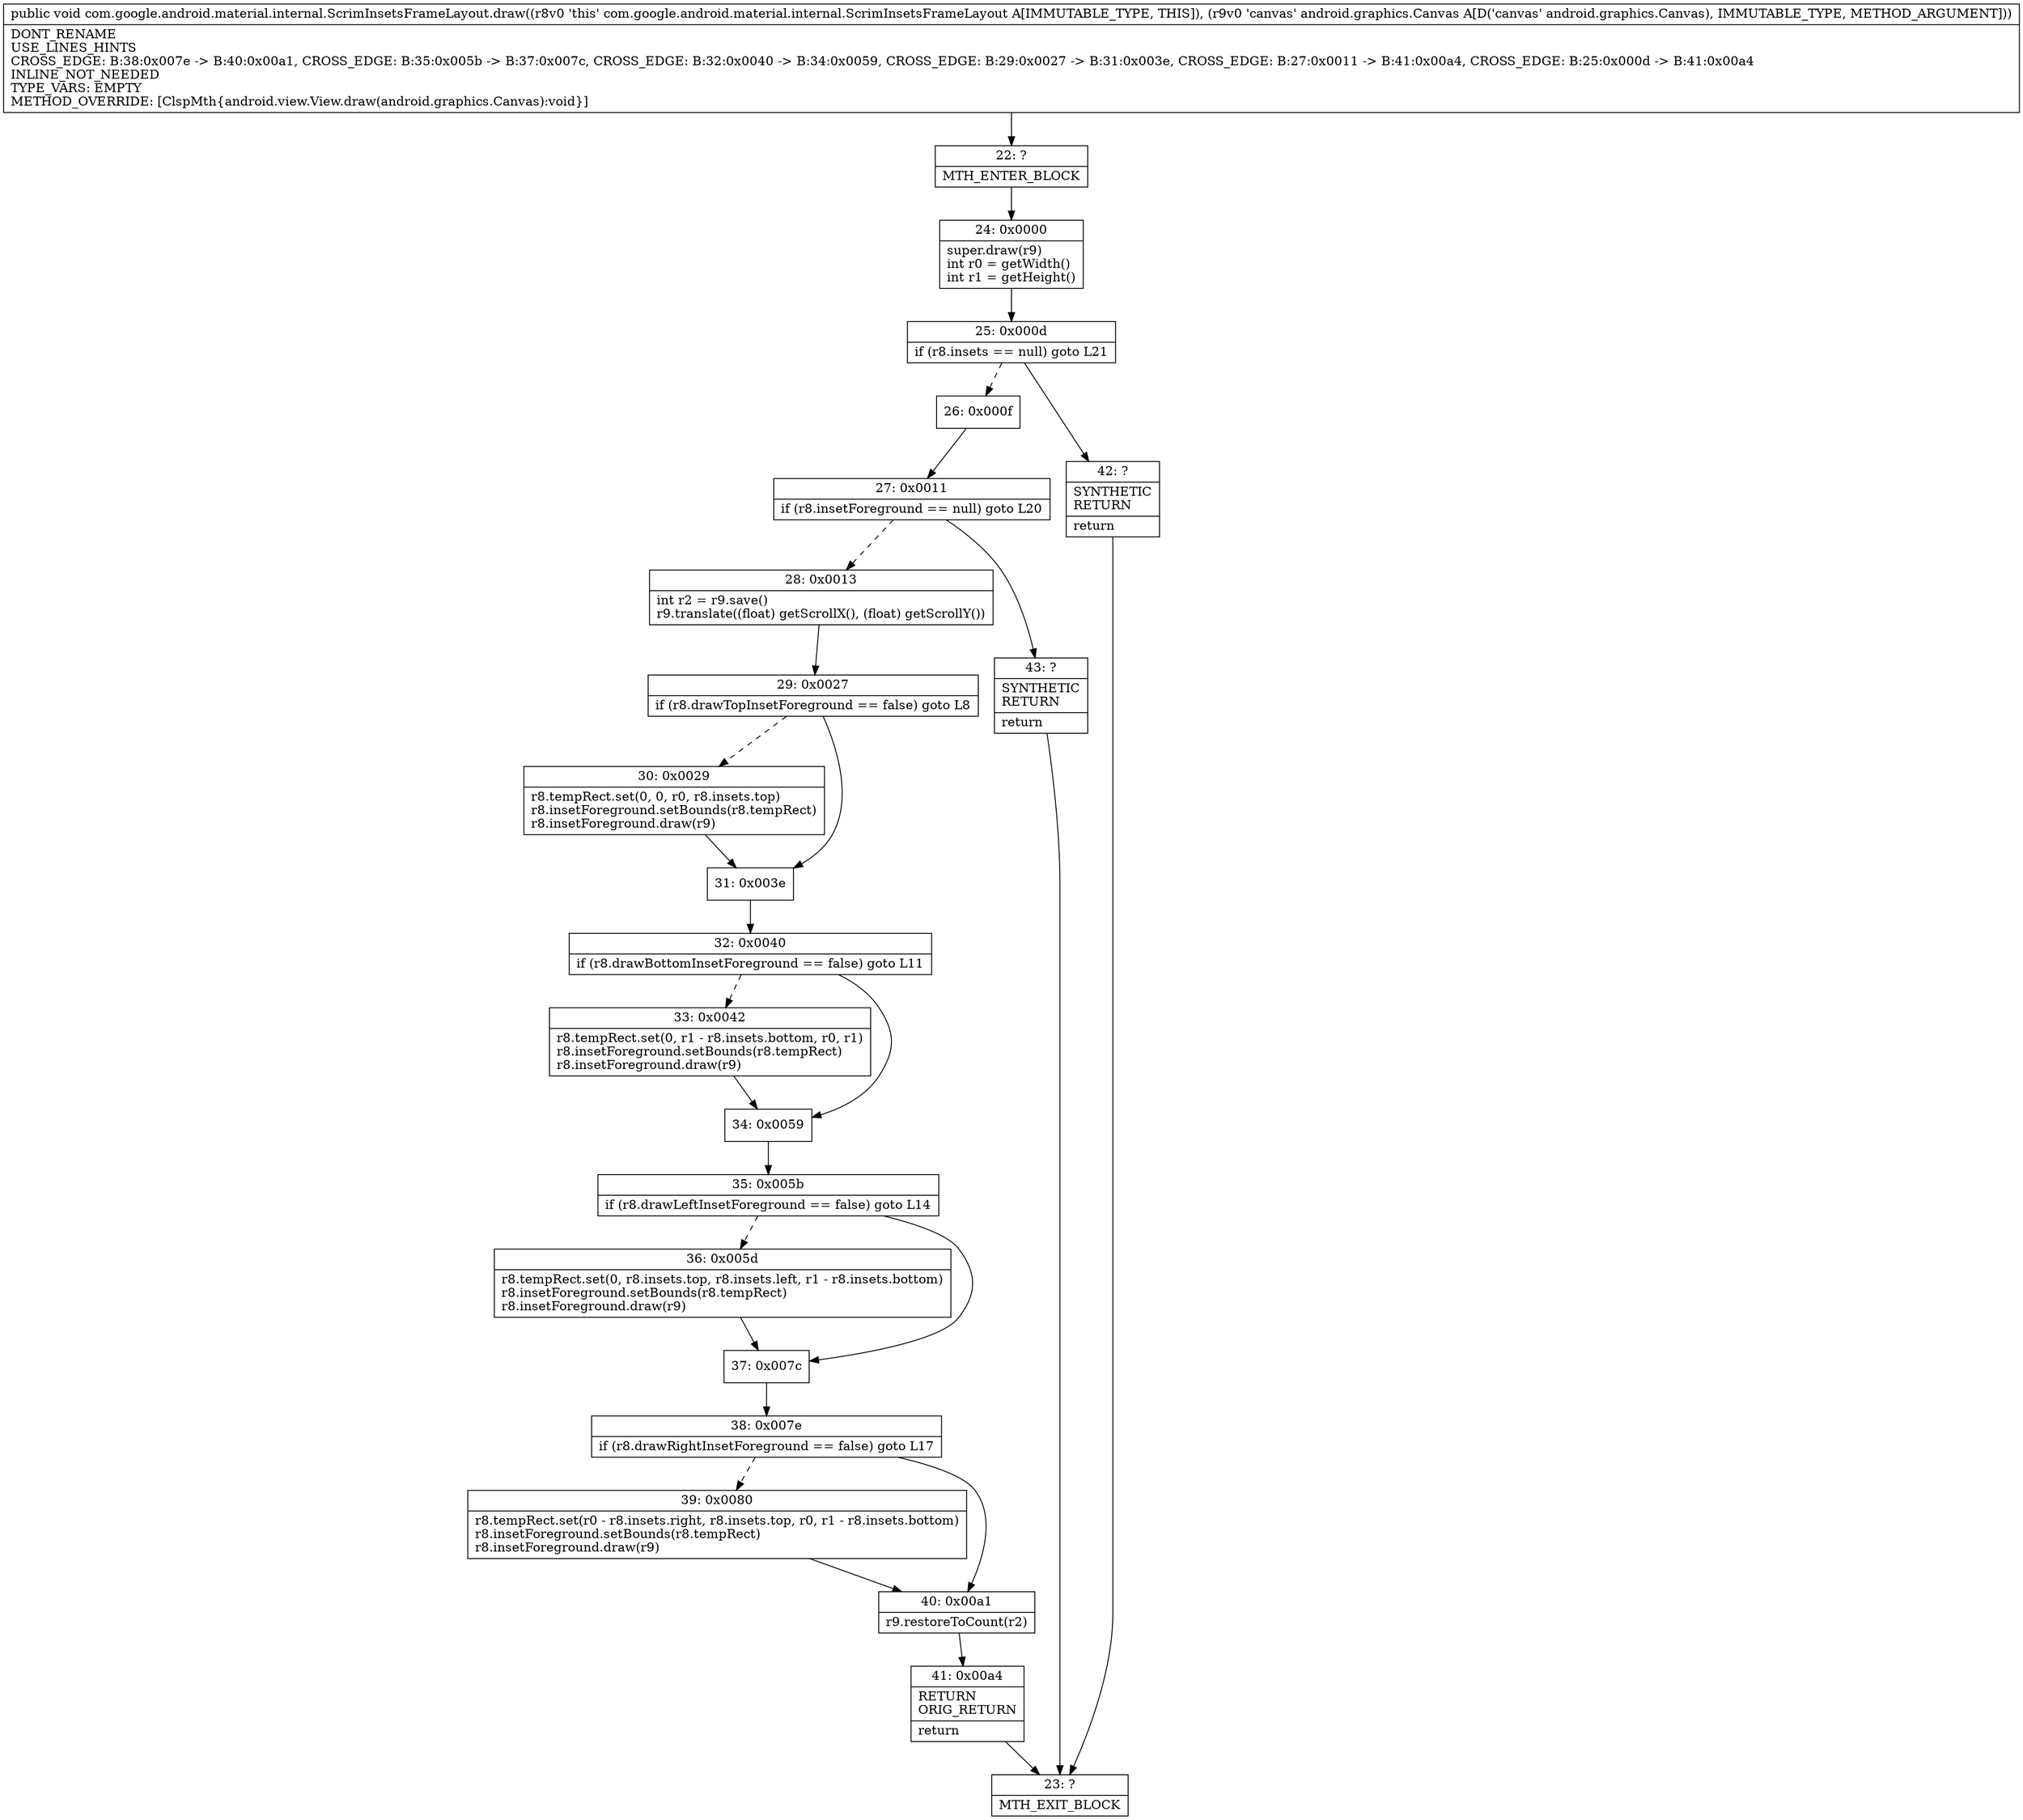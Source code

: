 digraph "CFG forcom.google.android.material.internal.ScrimInsetsFrameLayout.draw(Landroid\/graphics\/Canvas;)V" {
Node_22 [shape=record,label="{22\:\ ?|MTH_ENTER_BLOCK\l}"];
Node_24 [shape=record,label="{24\:\ 0x0000|super.draw(r9)\lint r0 = getWidth()\lint r1 = getHeight()\l}"];
Node_25 [shape=record,label="{25\:\ 0x000d|if (r8.insets == null) goto L21\l}"];
Node_26 [shape=record,label="{26\:\ 0x000f}"];
Node_27 [shape=record,label="{27\:\ 0x0011|if (r8.insetForeground == null) goto L20\l}"];
Node_28 [shape=record,label="{28\:\ 0x0013|int r2 = r9.save()\lr9.translate((float) getScrollX(), (float) getScrollY())\l}"];
Node_29 [shape=record,label="{29\:\ 0x0027|if (r8.drawTopInsetForeground == false) goto L8\l}"];
Node_30 [shape=record,label="{30\:\ 0x0029|r8.tempRect.set(0, 0, r0, r8.insets.top)\lr8.insetForeground.setBounds(r8.tempRect)\lr8.insetForeground.draw(r9)\l}"];
Node_31 [shape=record,label="{31\:\ 0x003e}"];
Node_32 [shape=record,label="{32\:\ 0x0040|if (r8.drawBottomInsetForeground == false) goto L11\l}"];
Node_33 [shape=record,label="{33\:\ 0x0042|r8.tempRect.set(0, r1 \- r8.insets.bottom, r0, r1)\lr8.insetForeground.setBounds(r8.tempRect)\lr8.insetForeground.draw(r9)\l}"];
Node_34 [shape=record,label="{34\:\ 0x0059}"];
Node_35 [shape=record,label="{35\:\ 0x005b|if (r8.drawLeftInsetForeground == false) goto L14\l}"];
Node_36 [shape=record,label="{36\:\ 0x005d|r8.tempRect.set(0, r8.insets.top, r8.insets.left, r1 \- r8.insets.bottom)\lr8.insetForeground.setBounds(r8.tempRect)\lr8.insetForeground.draw(r9)\l}"];
Node_37 [shape=record,label="{37\:\ 0x007c}"];
Node_38 [shape=record,label="{38\:\ 0x007e|if (r8.drawRightInsetForeground == false) goto L17\l}"];
Node_39 [shape=record,label="{39\:\ 0x0080|r8.tempRect.set(r0 \- r8.insets.right, r8.insets.top, r0, r1 \- r8.insets.bottom)\lr8.insetForeground.setBounds(r8.tempRect)\lr8.insetForeground.draw(r9)\l}"];
Node_40 [shape=record,label="{40\:\ 0x00a1|r9.restoreToCount(r2)\l}"];
Node_41 [shape=record,label="{41\:\ 0x00a4|RETURN\lORIG_RETURN\l|return\l}"];
Node_23 [shape=record,label="{23\:\ ?|MTH_EXIT_BLOCK\l}"];
Node_43 [shape=record,label="{43\:\ ?|SYNTHETIC\lRETURN\l|return\l}"];
Node_42 [shape=record,label="{42\:\ ?|SYNTHETIC\lRETURN\l|return\l}"];
MethodNode[shape=record,label="{public void com.google.android.material.internal.ScrimInsetsFrameLayout.draw((r8v0 'this' com.google.android.material.internal.ScrimInsetsFrameLayout A[IMMUTABLE_TYPE, THIS]), (r9v0 'canvas' android.graphics.Canvas A[D('canvas' android.graphics.Canvas), IMMUTABLE_TYPE, METHOD_ARGUMENT]))  | DONT_RENAME\lUSE_LINES_HINTS\lCROSS_EDGE: B:38:0x007e \-\> B:40:0x00a1, CROSS_EDGE: B:35:0x005b \-\> B:37:0x007c, CROSS_EDGE: B:32:0x0040 \-\> B:34:0x0059, CROSS_EDGE: B:29:0x0027 \-\> B:31:0x003e, CROSS_EDGE: B:27:0x0011 \-\> B:41:0x00a4, CROSS_EDGE: B:25:0x000d \-\> B:41:0x00a4\lINLINE_NOT_NEEDED\lTYPE_VARS: EMPTY\lMETHOD_OVERRIDE: [ClspMth\{android.view.View.draw(android.graphics.Canvas):void\}]\l}"];
MethodNode -> Node_22;Node_22 -> Node_24;
Node_24 -> Node_25;
Node_25 -> Node_26[style=dashed];
Node_25 -> Node_42;
Node_26 -> Node_27;
Node_27 -> Node_28[style=dashed];
Node_27 -> Node_43;
Node_28 -> Node_29;
Node_29 -> Node_30[style=dashed];
Node_29 -> Node_31;
Node_30 -> Node_31;
Node_31 -> Node_32;
Node_32 -> Node_33[style=dashed];
Node_32 -> Node_34;
Node_33 -> Node_34;
Node_34 -> Node_35;
Node_35 -> Node_36[style=dashed];
Node_35 -> Node_37;
Node_36 -> Node_37;
Node_37 -> Node_38;
Node_38 -> Node_39[style=dashed];
Node_38 -> Node_40;
Node_39 -> Node_40;
Node_40 -> Node_41;
Node_41 -> Node_23;
Node_43 -> Node_23;
Node_42 -> Node_23;
}

